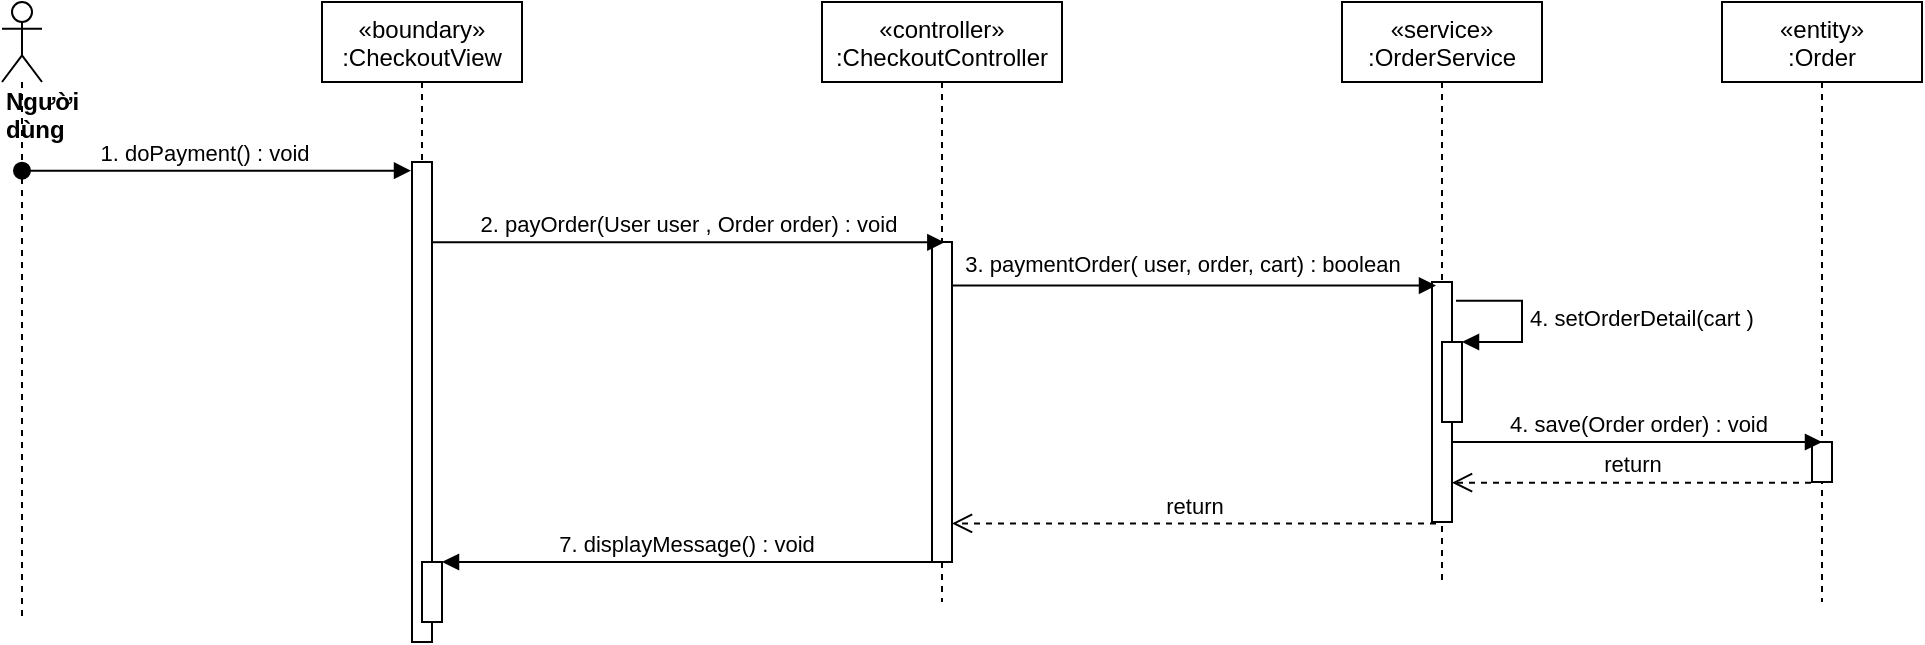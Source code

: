 <mxfile version="14.6.11" type="device"><diagram id="kgpKYQtTHZ0yAKxKKP6v" name="Page-1"><mxGraphModel dx="923" dy="354" grid="1" gridSize="10" guides="1" tooltips="1" connect="1" arrows="1" fold="1" page="1" pageScale="1" pageWidth="850" pageHeight="1100" math="0" shadow="0"><root><mxCell id="0"/><mxCell id="1" parent="0"/><mxCell id="_ItYSPXy4qkXaXedO7J0-1" value="«boundary»&#10;:CheckoutView" style="shape=umlLifeline;perimeter=lifelinePerimeter;container=1;collapsible=0;recursiveResize=0;rounded=0;shadow=0;strokeWidth=1;" vertex="1" parent="1"><mxGeometry x="260" y="80" width="100" height="320" as="geometry"/></mxCell><mxCell id="_ItYSPXy4qkXaXedO7J0-2" value="" style="points=[];perimeter=orthogonalPerimeter;rounded=0;shadow=0;strokeWidth=1;" vertex="1" parent="_ItYSPXy4qkXaXedO7J0-1"><mxGeometry x="45" y="80" width="10" height="240" as="geometry"/></mxCell><mxCell id="_ItYSPXy4qkXaXedO7J0-43" value="" style="html=1;points=[];perimeter=orthogonalPerimeter;" vertex="1" parent="_ItYSPXy4qkXaXedO7J0-1"><mxGeometry x="50" y="280" width="10" height="30" as="geometry"/></mxCell><mxCell id="_ItYSPXy4qkXaXedO7J0-4" value="«controller»&#10;:CheckoutController" style="shape=umlLifeline;perimeter=lifelinePerimeter;container=1;collapsible=0;recursiveResize=0;rounded=0;shadow=0;strokeWidth=1;" vertex="1" parent="1"><mxGeometry x="510" y="80" width="120" height="300" as="geometry"/></mxCell><mxCell id="_ItYSPXy4qkXaXedO7J0-5" value="" style="points=[];perimeter=orthogonalPerimeter;rounded=0;shadow=0;strokeWidth=1;" vertex="1" parent="_ItYSPXy4qkXaXedO7J0-4"><mxGeometry x="55" y="120" width="10" height="160" as="geometry"/></mxCell><mxCell id="_ItYSPXy4qkXaXedO7J0-6" value="&lt;div&gt;&lt;b&gt;Người dùng&lt;/b&gt;&lt;/div&gt;" style="shape=umlLifeline;participant=umlActor;perimeter=lifelinePerimeter;whiteSpace=wrap;html=1;container=1;collapsible=0;recursiveResize=0;verticalAlign=top;spacingTop=36;outlineConnect=0;align=left;" vertex="1" parent="1"><mxGeometry x="100" y="80" width="20" height="310" as="geometry"/></mxCell><mxCell id="_ItYSPXy4qkXaXedO7J0-7" value="1. doPayment() : void" style="verticalAlign=bottom;startArrow=oval;endArrow=block;startSize=8;shadow=0;strokeWidth=1;entryX=-0.05;entryY=0.018;entryDx=0;entryDy=0;entryPerimeter=0;" edge="1" parent="1" source="_ItYSPXy4qkXaXedO7J0-6" target="_ItYSPXy4qkXaXedO7J0-2"><mxGeometry x="-0.06" relative="1" as="geometry"><mxPoint x="100" y="170" as="sourcePoint"/><mxPoint as="offset"/></mxGeometry></mxCell><mxCell id="_ItYSPXy4qkXaXedO7J0-8" value="«service»&#10;:OrderService" style="shape=umlLifeline;perimeter=lifelinePerimeter;container=1;collapsible=0;recursiveResize=0;rounded=0;shadow=0;strokeWidth=1;" vertex="1" parent="1"><mxGeometry x="770" y="80" width="100" height="290" as="geometry"/></mxCell><mxCell id="_ItYSPXy4qkXaXedO7J0-9" value="" style="points=[];perimeter=orthogonalPerimeter;rounded=0;shadow=0;strokeWidth=1;" vertex="1" parent="_ItYSPXy4qkXaXedO7J0-8"><mxGeometry x="45" y="140" width="10" height="120" as="geometry"/></mxCell><mxCell id="_ItYSPXy4qkXaXedO7J0-10" value="2. payOrder(User user , Order order) : void" style="html=1;verticalAlign=bottom;endArrow=block;entryX=0.617;entryY=0.001;entryDx=0;entryDy=0;entryPerimeter=0;" edge="1" parent="1" source="_ItYSPXy4qkXaXedO7J0-2" target="_ItYSPXy4qkXaXedO7J0-5"><mxGeometry width="80" relative="1" as="geometry"><mxPoint x="320" y="248" as="sourcePoint"/><mxPoint x="500" y="210" as="targetPoint"/></mxGeometry></mxCell><mxCell id="_ItYSPXy4qkXaXedO7J0-11" value="" style="html=1;verticalAlign=bottom;endArrow=block;entryX=0.2;entryY=0.015;entryDx=0;entryDy=0;entryPerimeter=0;" edge="1" parent="1" source="_ItYSPXy4qkXaXedO7J0-5" target="_ItYSPXy4qkXaXedO7J0-9"><mxGeometry width="80" relative="1" as="geometry"><mxPoint x="609" y="221.68" as="sourcePoint"/><mxPoint x="800" y="222" as="targetPoint"/></mxGeometry></mxCell><mxCell id="_ItYSPXy4qkXaXedO7J0-35" value="3. paymentOrder( user, order, cart) : boolean" style="edgeLabel;html=1;align=center;verticalAlign=middle;resizable=0;points=[];" vertex="1" connectable="0" parent="_ItYSPXy4qkXaXedO7J0-11"><mxGeometry x="-0.077" y="4" relative="1" as="geometry"><mxPoint x="3" y="-7" as="offset"/></mxGeometry></mxCell><mxCell id="_ItYSPXy4qkXaXedO7J0-12" value="«entity»&#10;:Order" style="shape=umlLifeline;perimeter=lifelinePerimeter;container=1;collapsible=0;recursiveResize=0;rounded=0;shadow=0;strokeWidth=1;" vertex="1" parent="1"><mxGeometry x="960" y="80" width="100" height="300" as="geometry"/></mxCell><mxCell id="_ItYSPXy4qkXaXedO7J0-13" value="" style="points=[];perimeter=orthogonalPerimeter;rounded=0;shadow=0;strokeWidth=1;" vertex="1" parent="_ItYSPXy4qkXaXedO7J0-12"><mxGeometry x="45" y="220" width="10" height="20" as="geometry"/></mxCell><mxCell id="_ItYSPXy4qkXaXedO7J0-27" value="return" style="html=1;verticalAlign=bottom;endArrow=open;dashed=1;endSize=8;exitX=0.2;exitY=1.006;exitDx=0;exitDy=0;exitPerimeter=0;" edge="1" parent="1" source="_ItYSPXy4qkXaXedO7J0-9" target="_ItYSPXy4qkXaXedO7J0-5"><mxGeometry relative="1" as="geometry"><mxPoint x="845" y="261.015" as="sourcePoint"/><mxPoint x="610" y="261.015" as="targetPoint"/></mxGeometry></mxCell><mxCell id="_ItYSPXy4qkXaXedO7J0-36" value="4. save(Order order) : void" style="html=1;verticalAlign=bottom;endArrow=block;entryX=0.5;entryY=0;entryDx=0;entryDy=0;entryPerimeter=0;" edge="1" parent="1" source="_ItYSPXy4qkXaXedO7J0-9" target="_ItYSPXy4qkXaXedO7J0-13"><mxGeometry width="80" relative="1" as="geometry"><mxPoint x="865" y="250" as="sourcePoint"/><mxPoint x="1030" y="250" as="targetPoint"/></mxGeometry></mxCell><mxCell id="_ItYSPXy4qkXaXedO7J0-40" value="return" style="html=1;verticalAlign=bottom;endArrow=open;dashed=1;endSize=8;exitX=-0.05;exitY=1.017;exitDx=0;exitDy=0;exitPerimeter=0;" edge="1" parent="1" source="_ItYSPXy4qkXaXedO7J0-13" target="_ItYSPXy4qkXaXedO7J0-9"><mxGeometry relative="1" as="geometry"><mxPoint x="940" y="250" as="sourcePoint"/><mxPoint x="860" y="250" as="targetPoint"/></mxGeometry></mxCell><mxCell id="_ItYSPXy4qkXaXedO7J0-42" value="7. displayMessage() : void" style="verticalAlign=bottom;endArrow=block;shadow=0;strokeWidth=1;" edge="1" parent="1" source="_ItYSPXy4qkXaXedO7J0-5" target="_ItYSPXy4qkXaXedO7J0-43"><mxGeometry relative="1" as="geometry"><mxPoint x="550" y="319" as="sourcePoint"/><mxPoint x="340" y="319" as="targetPoint"/></mxGeometry></mxCell><mxCell id="_ItYSPXy4qkXaXedO7J0-45" value="" style="html=1;points=[];perimeter=orthogonalPerimeter;" vertex="1" parent="1"><mxGeometry x="820" y="250" width="10" height="40" as="geometry"/></mxCell><mxCell id="_ItYSPXy4qkXaXedO7J0-46" value="4. setOrderDetail(cart )" style="edgeStyle=orthogonalEdgeStyle;html=1;align=left;spacingLeft=2;endArrow=block;rounded=0;entryX=1;entryY=0;exitX=1.2;exitY=0.078;exitDx=0;exitDy=0;exitPerimeter=0;" edge="1" target="_ItYSPXy4qkXaXedO7J0-45" parent="1" source="_ItYSPXy4qkXaXedO7J0-9"><mxGeometry relative="1" as="geometry"><mxPoint x="840" y="230" as="sourcePoint"/><Array as="points"><mxPoint x="860" y="229"/><mxPoint x="860" y="250"/></Array></mxGeometry></mxCell></root></mxGraphModel></diagram></mxfile>